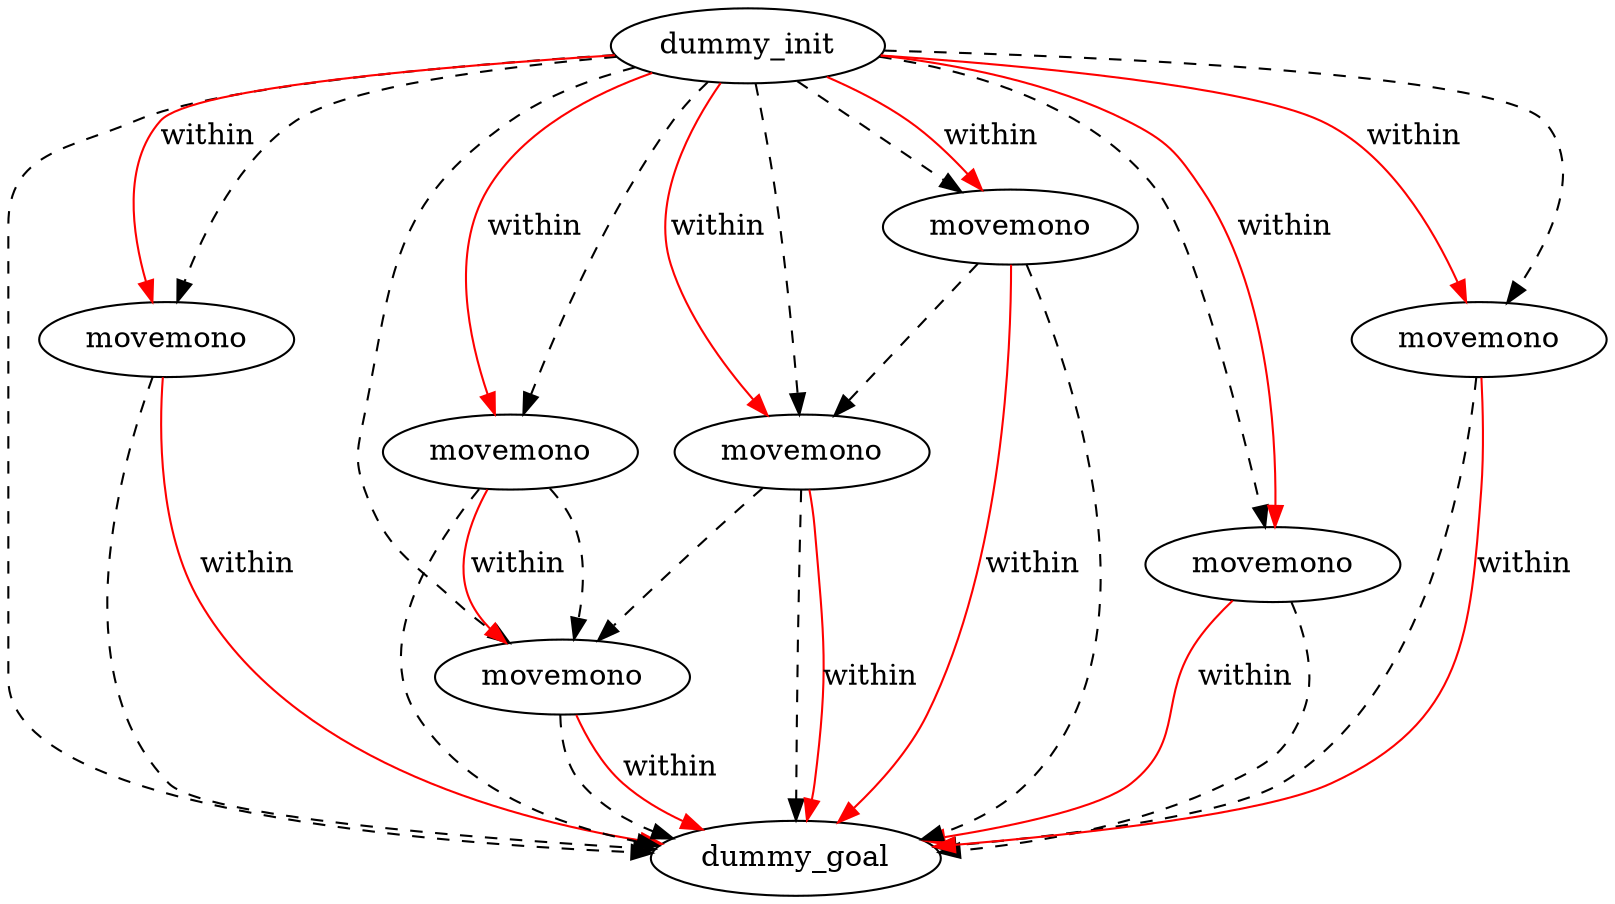 digraph {
	"2c3d7915-1157-4d74-bd2a-646b2fa41e18" [label=dummy_init]
	"b18705cf-cdbd-174a-5276-043d41eefcca" [label=dummy_goal]
	"f49fe4ba-af8e-3a47-36f0-f7c22a013f60" [label=movemono]
	"efd0516e-7233-24f3-3a0e-0250a4a6ec2d" [label=movemono]
	"41167703-c5b3-98d6-436c-00aacd590016" [label=movemono]
	"9f9fac12-9058-edc6-3568-3da7564fedc4" [label=movemono]
	"b41e70e8-5a1a-3a61-5e1e-20171e43d2b9" [label=movemono]
	"1c072ca1-32c6-8276-f419-a267074f1df4" [label=movemono]
	"2514ca68-7856-8682-10f6-ccbb0ab9f72e" [label=movemono]
	"2c3d7915-1157-4d74-bd2a-646b2fa41e18" -> "f49fe4ba-af8e-3a47-36f0-f7c22a013f60" [color=black style=dashed]
	"f49fe4ba-af8e-3a47-36f0-f7c22a013f60" -> "b18705cf-cdbd-174a-5276-043d41eefcca" [color=black style=dashed]
	"2c3d7915-1157-4d74-bd2a-646b2fa41e18" -> "1c072ca1-32c6-8276-f419-a267074f1df4" [color=black style=dashed]
	"41167703-c5b3-98d6-436c-00aacd590016" -> "efd0516e-7233-24f3-3a0e-0250a4a6ec2d" [color=black style=dashed]
	"2c3d7915-1157-4d74-bd2a-646b2fa41e18" -> "b41e70e8-5a1a-3a61-5e1e-20171e43d2b9" [color=black style=dashed]
	"b41e70e8-5a1a-3a61-5e1e-20171e43d2b9" -> "b18705cf-cdbd-174a-5276-043d41eefcca" [color=black style=dashed]
	"1c072ca1-32c6-8276-f419-a267074f1df4" -> "b18705cf-cdbd-174a-5276-043d41eefcca" [color=black style=dashed]
	"2c3d7915-1157-4d74-bd2a-646b2fa41e18" -> "9f9fac12-9058-edc6-3568-3da7564fedc4" [color=black style=dashed]
	"9f9fac12-9058-edc6-3568-3da7564fedc4" -> "b18705cf-cdbd-174a-5276-043d41eefcca" [color=black style=dashed]
	"41167703-c5b3-98d6-436c-00aacd590016" -> "b18705cf-cdbd-174a-5276-043d41eefcca" [color=black style=dashed]
	"2c3d7915-1157-4d74-bd2a-646b2fa41e18" -> "41167703-c5b3-98d6-436c-00aacd590016" [color=black style=dashed]
	"1c072ca1-32c6-8276-f419-a267074f1df4" -> "efd0516e-7233-24f3-3a0e-0250a4a6ec2d" [color=black style=dashed]
	"2c3d7915-1157-4d74-bd2a-646b2fa41e18" -> "2514ca68-7856-8682-10f6-ccbb0ab9f72e" [color=black style=dashed]
	"2514ca68-7856-8682-10f6-ccbb0ab9f72e" -> "b18705cf-cdbd-174a-5276-043d41eefcca" [color=black style=dashed]
	"2c3d7915-1157-4d74-bd2a-646b2fa41e18" -> "efd0516e-7233-24f3-3a0e-0250a4a6ec2d" [color=black style=dashed]
	"efd0516e-7233-24f3-3a0e-0250a4a6ec2d" -> "b18705cf-cdbd-174a-5276-043d41eefcca" [color=black style=dashed]
	"b41e70e8-5a1a-3a61-5e1e-20171e43d2b9" -> "1c072ca1-32c6-8276-f419-a267074f1df4" [color=black style=dashed]
	"2c3d7915-1157-4d74-bd2a-646b2fa41e18" -> "b18705cf-cdbd-174a-5276-043d41eefcca" [color=black style=dashed]
	"efd0516e-7233-24f3-3a0e-0250a4a6ec2d" -> "b18705cf-cdbd-174a-5276-043d41eefcca" [label=within color=red]
	"2c3d7915-1157-4d74-bd2a-646b2fa41e18" -> "b41e70e8-5a1a-3a61-5e1e-20171e43d2b9" [label=within color=red]
	"f49fe4ba-af8e-3a47-36f0-f7c22a013f60" -> "b18705cf-cdbd-174a-5276-043d41eefcca" [label=within color=red]
	"2c3d7915-1157-4d74-bd2a-646b2fa41e18" -> "2514ca68-7856-8682-10f6-ccbb0ab9f72e" [label=within color=red]
	"b41e70e8-5a1a-3a61-5e1e-20171e43d2b9" -> "b18705cf-cdbd-174a-5276-043d41eefcca" [label=within color=red]
	"41167703-c5b3-98d6-436c-00aacd590016" -> "efd0516e-7233-24f3-3a0e-0250a4a6ec2d" [label=within color=red]
	"1c072ca1-32c6-8276-f419-a267074f1df4" -> "b18705cf-cdbd-174a-5276-043d41eefcca" [label=within color=red]
	"9f9fac12-9058-edc6-3568-3da7564fedc4" -> "b18705cf-cdbd-174a-5276-043d41eefcca" [label=within color=red]
	"2c3d7915-1157-4d74-bd2a-646b2fa41e18" -> "41167703-c5b3-98d6-436c-00aacd590016" [label=within color=red]
	"2c3d7915-1157-4d74-bd2a-646b2fa41e18" -> "f49fe4ba-af8e-3a47-36f0-f7c22a013f60" [label=within color=red]
	"2c3d7915-1157-4d74-bd2a-646b2fa41e18" -> "1c072ca1-32c6-8276-f419-a267074f1df4" [label=within color=red]
	"2514ca68-7856-8682-10f6-ccbb0ab9f72e" -> "b18705cf-cdbd-174a-5276-043d41eefcca" [label=within color=red]
	"2c3d7915-1157-4d74-bd2a-646b2fa41e18" -> "9f9fac12-9058-edc6-3568-3da7564fedc4" [label=within color=red]
}
